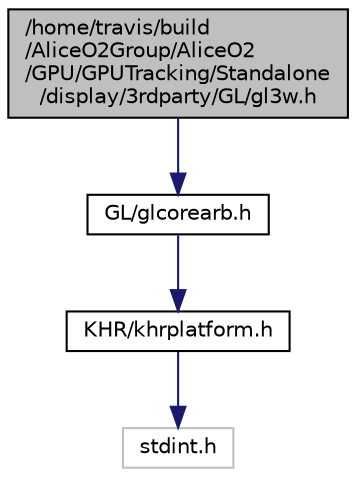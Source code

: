 digraph "/home/travis/build/AliceO2Group/AliceO2/GPU/GPUTracking/Standalone/display/3rdparty/GL/gl3w.h"
{
 // INTERACTIVE_SVG=YES
  bgcolor="transparent";
  edge [fontname="Helvetica",fontsize="10",labelfontname="Helvetica",labelfontsize="10"];
  node [fontname="Helvetica",fontsize="10",shape=record];
  Node0 [label="/home/travis/build\l/AliceO2Group/AliceO2\l/GPU/GPUTracking/Standalone\l/display/3rdparty/GL/gl3w.h",height=0.2,width=0.4,color="black", fillcolor="grey75", style="filled", fontcolor="black"];
  Node0 -> Node1 [color="midnightblue",fontsize="10",style="solid",fontname="Helvetica"];
  Node1 [label="GL/glcorearb.h",height=0.2,width=0.4,color="black",URL="$dc/da3/glcorearb_8h.html"];
  Node1 -> Node2 [color="midnightblue",fontsize="10",style="solid",fontname="Helvetica"];
  Node2 [label="KHR/khrplatform.h",height=0.2,width=0.4,color="black",URL="$d7/d3a/khrplatform_8h.html"];
  Node2 -> Node3 [color="midnightblue",fontsize="10",style="solid",fontname="Helvetica"];
  Node3 [label="stdint.h",height=0.2,width=0.4,color="grey75"];
}
